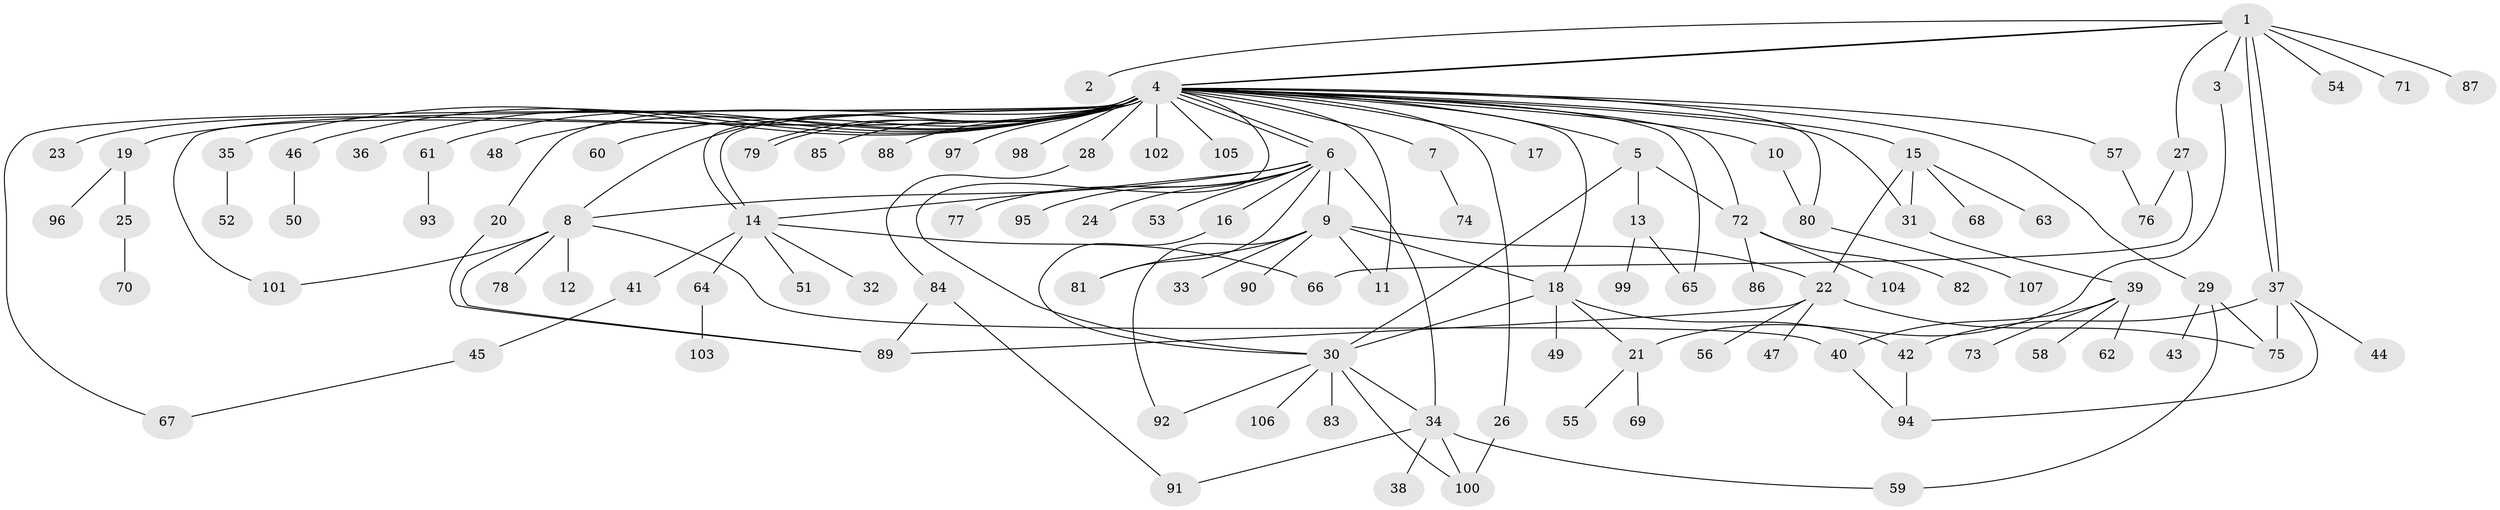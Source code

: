 // Generated by graph-tools (version 1.1) at 2025/49/03/09/25 03:49:56]
// undirected, 107 vertices, 144 edges
graph export_dot {
graph [start="1"]
  node [color=gray90,style=filled];
  1;
  2;
  3;
  4;
  5;
  6;
  7;
  8;
  9;
  10;
  11;
  12;
  13;
  14;
  15;
  16;
  17;
  18;
  19;
  20;
  21;
  22;
  23;
  24;
  25;
  26;
  27;
  28;
  29;
  30;
  31;
  32;
  33;
  34;
  35;
  36;
  37;
  38;
  39;
  40;
  41;
  42;
  43;
  44;
  45;
  46;
  47;
  48;
  49;
  50;
  51;
  52;
  53;
  54;
  55;
  56;
  57;
  58;
  59;
  60;
  61;
  62;
  63;
  64;
  65;
  66;
  67;
  68;
  69;
  70;
  71;
  72;
  73;
  74;
  75;
  76;
  77;
  78;
  79;
  80;
  81;
  82;
  83;
  84;
  85;
  86;
  87;
  88;
  89;
  90;
  91;
  92;
  93;
  94;
  95;
  96;
  97;
  98;
  99;
  100;
  101;
  102;
  103;
  104;
  105;
  106;
  107;
  1 -- 2;
  1 -- 3;
  1 -- 4;
  1 -- 4;
  1 -- 27;
  1 -- 37;
  1 -- 37;
  1 -- 54;
  1 -- 71;
  1 -- 87;
  3 -- 21;
  4 -- 5;
  4 -- 6;
  4 -- 6;
  4 -- 7;
  4 -- 8;
  4 -- 10;
  4 -- 11;
  4 -- 14;
  4 -- 14;
  4 -- 15;
  4 -- 17;
  4 -- 18;
  4 -- 19;
  4 -- 20;
  4 -- 23;
  4 -- 26;
  4 -- 28;
  4 -- 29;
  4 -- 30;
  4 -- 31;
  4 -- 35;
  4 -- 36;
  4 -- 46;
  4 -- 48;
  4 -- 57;
  4 -- 60;
  4 -- 61;
  4 -- 65;
  4 -- 67;
  4 -- 72;
  4 -- 79;
  4 -- 79;
  4 -- 80;
  4 -- 85;
  4 -- 88;
  4 -- 97;
  4 -- 98;
  4 -- 101;
  4 -- 102;
  4 -- 105;
  5 -- 13;
  5 -- 30;
  5 -- 72;
  6 -- 8;
  6 -- 9;
  6 -- 14;
  6 -- 16;
  6 -- 24;
  6 -- 34;
  6 -- 53;
  6 -- 77;
  6 -- 81;
  6 -- 95;
  7 -- 74;
  8 -- 12;
  8 -- 40;
  8 -- 78;
  8 -- 89;
  8 -- 101;
  9 -- 11;
  9 -- 18;
  9 -- 22;
  9 -- 33;
  9 -- 81;
  9 -- 90;
  9 -- 92;
  10 -- 80;
  13 -- 65;
  13 -- 99;
  14 -- 32;
  14 -- 41;
  14 -- 51;
  14 -- 64;
  14 -- 66;
  15 -- 22;
  15 -- 31;
  15 -- 63;
  15 -- 68;
  16 -- 30;
  18 -- 21;
  18 -- 30;
  18 -- 42;
  18 -- 49;
  19 -- 25;
  19 -- 96;
  20 -- 89;
  21 -- 55;
  21 -- 69;
  22 -- 47;
  22 -- 56;
  22 -- 75;
  22 -- 89;
  25 -- 70;
  26 -- 100;
  27 -- 66;
  27 -- 76;
  28 -- 84;
  29 -- 43;
  29 -- 59;
  29 -- 75;
  30 -- 34;
  30 -- 83;
  30 -- 92;
  30 -- 100;
  30 -- 106;
  31 -- 39;
  34 -- 38;
  34 -- 59;
  34 -- 91;
  34 -- 100;
  35 -- 52;
  37 -- 42;
  37 -- 44;
  37 -- 75;
  37 -- 94;
  39 -- 40;
  39 -- 58;
  39 -- 62;
  39 -- 73;
  40 -- 94;
  41 -- 45;
  42 -- 94;
  45 -- 67;
  46 -- 50;
  57 -- 76;
  61 -- 93;
  64 -- 103;
  72 -- 82;
  72 -- 86;
  72 -- 104;
  80 -- 107;
  84 -- 89;
  84 -- 91;
}

